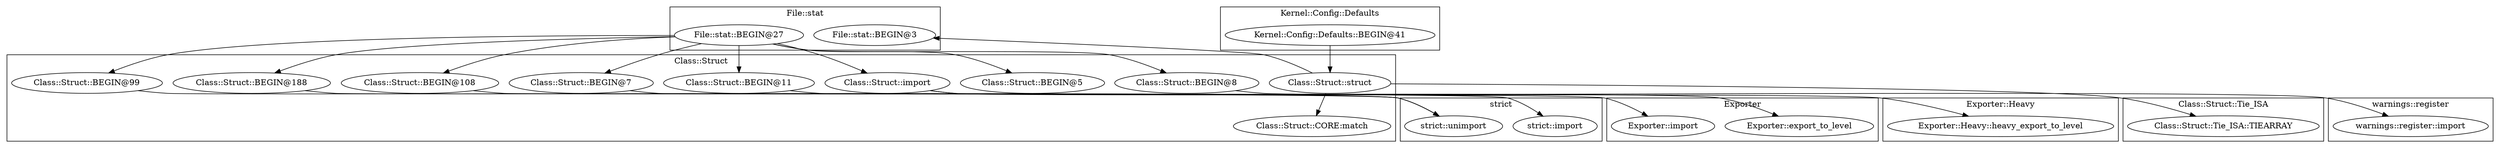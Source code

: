 digraph {
graph [overlap=false]
subgraph cluster_strict {
	label="strict";
	"strict::import";
	"strict::unimport";
}
subgraph cluster_File_stat {
	label="File::stat";
	"File::stat::BEGIN@27";
	"File::stat::BEGIN@3";
}
subgraph cluster_Exporter_Heavy {
	label="Exporter::Heavy";
	"Exporter::Heavy::heavy_export_to_level";
}
subgraph cluster_Exporter {
	label="Exporter";
	"Exporter::import";
	"Exporter::export_to_level";
}
subgraph cluster_Kernel_Config_Defaults {
	label="Kernel::Config::Defaults";
	"Kernel::Config::Defaults::BEGIN@41";
}
subgraph cluster_Class_Struct {
	label="Class::Struct";
	"Class::Struct::CORE:match";
	"Class::Struct::BEGIN@188";
	"Class::Struct::BEGIN@5";
	"Class::Struct::BEGIN@11";
	"Class::Struct::import";
	"Class::Struct::struct";
	"Class::Struct::BEGIN@7";
	"Class::Struct::BEGIN@108";
	"Class::Struct::BEGIN@8";
	"Class::Struct::BEGIN@99";
}
subgraph cluster_Class_Struct_Tie_ISA {
	label="Class::Struct::Tie_ISA";
	"Class::Struct::Tie_ISA::TIEARRAY";
}
subgraph cluster_warnings_register {
	label="warnings::register";
	"warnings::register::import";
}
"Class::Struct::struct" -> "Class::Struct::Tie_ISA::TIEARRAY";
"File::stat::BEGIN@27" -> "Class::Struct::import";
"Class::Struct::import" -> "Exporter::export_to_level";
"Class::Struct::BEGIN@11" -> "Exporter::import";
"Class::Struct::BEGIN@188" -> "strict::unimport";
"Class::Struct::BEGIN@99" -> "strict::unimport";
"Class::Struct::BEGIN@108" -> "strict::unimport";
"File::stat::BEGIN@27" -> "Class::Struct::BEGIN@5";
"File::stat::BEGIN@27" -> "Class::Struct::BEGIN@7";
"File::stat::BEGIN@27" -> "Class::Struct::BEGIN@8";
"File::stat::BEGIN@27" -> "Class::Struct::BEGIN@99";
"Class::Struct::struct" -> "Class::Struct::CORE:match";
"Class::Struct::import" -> "Exporter::Heavy::heavy_export_to_level";
"File::stat::BEGIN@27" -> "Class::Struct::BEGIN@188";
"Kernel::Config::Defaults::BEGIN@41" -> "Class::Struct::struct";
"File::stat::BEGIN@27" -> "Class::Struct::BEGIN@11";
"Class::Struct::struct" -> "File::stat::BEGIN@3";
"File::stat::BEGIN@27" -> "Class::Struct::BEGIN@108";
"Class::Struct::BEGIN@7" -> "strict::import";
"Class::Struct::BEGIN@8" -> "warnings::register::import";
}
